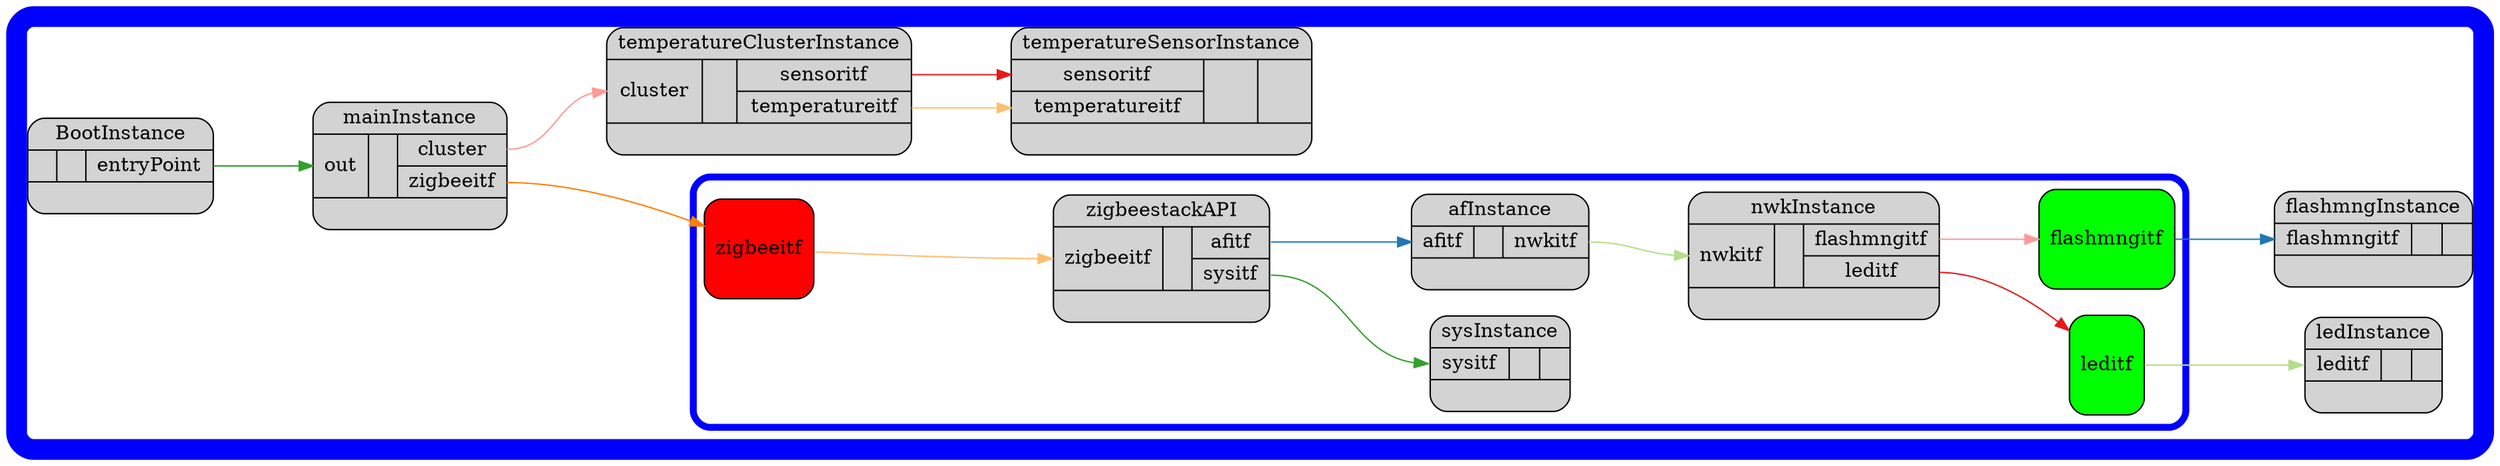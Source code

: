 digraph TopLevel {
rankdir=LR;
ranksep=1;
subgraph cluster_membrane {
URL="/home/sesa206922/mind4seSeleaseScript/mind4se-release-scripts/sh/mind4se-release/target/mind4se-compiler-0.1-SNAPSHOT/mind4se-compiler-0.1-SNAPSHOT/examples/cpp/ZigBeeSensor/src/main/mind/zigBeeSensor.adl"
penwidth=15;
color=blue;
style=rounded;
BootInstanceComp [URL="TopLevel.TopLevel.BootInstance.gv",shape=Mrecord,style=filled,fillcolor=lightgrey,label="BootInstance | {{  } | | { <entryPoint> entryPoint }} | " ];
mainInstanceComp [URL="TopLevel.TopLevel.mainInstance.gv",shape=Mrecord,style=filled,fillcolor=lightgrey,label="mainInstance | {{ <out> out } | | { <cluster> cluster | <zigbeeitf> zigbeeitf }} | " ];
temperatureClusterInstanceComp [URL="TopLevel.TopLevel.temperatureClusterInstance.gv",shape=Mrecord,style=filled,fillcolor=lightgrey,label="temperatureClusterInstance | {{ <cluster> cluster } | | { <sensoritf> sensoritf | <temperatureitf> temperatureitf }} | " ];
temperatureSensorInstanceComp [URL="TopLevel.TopLevel.temperatureSensorInstance.gv",shape=Mrecord,style=filled,fillcolor=lightgrey,label="temperatureSensorInstance | {{ <sensoritf> sensoritf | <temperatureitf> temperatureitf } | | {  }} | " ];
ledInstanceComp [URL="TopLevel.TopLevel.ledInstance.gv",shape=Mrecord,style=filled,fillcolor=lightgrey,label="ledInstance | {{ <leditf> leditf } | | {  }} | " ];
flashmngInstanceComp [URL="TopLevel.TopLevel.flashmngInstance.gv",shape=Mrecord,style=filled,fillcolor=lightgrey,label="flashmngInstance | {{ <flashmngitf> flashmngitf } | | {  }} | " ];
Cltflashmngitf->flashmngInstanceComp:flashmngitf[colorscheme="paired12" color=2];
Cltleditf->ledInstanceComp:leditf[colorscheme="paired12" color=3];
BootInstanceComp:entryPoint->mainInstanceComp:out[colorscheme="paired12" color=4];
mainInstanceComp:cluster->temperatureClusterInstanceComp:cluster[colorscheme="paired12" color=5];
temperatureClusterInstanceComp:sensoritf->temperatureSensorInstanceComp:sensoritf[colorscheme="paired12" color=6];
temperatureClusterInstanceComp:temperatureitf->temperatureSensorInstanceComp:temperatureitf[colorscheme="paired12" color=7];
mainInstanceComp:zigbeeitf->Srvzigbeeitf[colorscheme="paired12" color=8];

subgraph cluster_blank {
penwidth=15;
color=none;
style=rounded;

subgraph cluster_zigBeeStackInstance {
URL="/home/sesa206922/mind4seSeleaseScript/mind4se-release-scripts/sh/mind4se-release/target/mind4se-compiler-0.1-SNAPSHOT/mind4se-compiler-0.1-SNAPSHOT/examples/cpp/ZigBeeSensor/src/main/mind/zigBeeStack.adl"
penwidth=5;
color=blue;
style=rounded;

afInstanceComp [URL="TopLevel.TopLevel.zigBeeStackInstance.afInstance.gv",shape=Mrecord,style=filled,fillcolor=lightgrey,label="afInstance | {{ <afitf> afitf } | | { <nwkitf> nwkitf }} | " ];
nwkInstanceComp [URL="TopLevel.TopLevel.zigBeeStackInstance.nwkInstance.gv",shape=Mrecord,style=filled,fillcolor=lightgrey,label="nwkInstance | {{ <nwkitf> nwkitf } | | { <flashmngitf> flashmngitf | <leditf> leditf }} | " ];
sysInstanceComp [URL="TopLevel.TopLevel.zigBeeStackInstance.sysInstance.gv",shape=Mrecord,style=filled,fillcolor=lightgrey,label="sysInstance | {{ <sysitf> sysitf } | | {  }} | " ];
zigbeestackAPIComp [URL="TopLevel.TopLevel.zigBeeStackInstance.zigbeestackAPI.gv",shape=Mrecord,style=filled,fillcolor=lightgrey,label="zigbeestackAPI | {{ <zigbeeitf> zigbeeitf } | | { <afitf> afitf | <sysitf> sysitf }} | " ];
zigbeestackAPIComp:afitf->afInstanceComp:afitf[colorscheme="paired12" color=2];
afInstanceComp:nwkitf->nwkInstanceComp:nwkitf[colorscheme="paired12" color=3];
zigbeestackAPIComp:sysitf->sysInstanceComp:sysitf[colorscheme="paired12" color=4];
nwkInstanceComp:flashmngitf->Cltflashmngitf[colorscheme="paired12" color=5];
nwkInstanceComp:leditf->Cltleditf[colorscheme="paired12" color=6];
Srvzigbeeitf->zigbeestackAPIComp:zigbeeitf[colorscheme="paired12" color=7];
{rank=source; color=none; Srvzigbeeitf [shape=Mrecord,style=filled,fillcolor=red,label="zigbeeitf", URL="/home/sesa206922/mind4seSeleaseScript/mind4se-release-scripts/sh/mind4se-release/target/mind4se-compiler-0.1-SNAPSHOT/mind4se-compiler-0.1-SNAPSHOT/examples/cpp/ZigBeeSensor/src/main/mind/zigBeeItf.itf", height=1 ];}
{rank=sink; color=none; Cltflashmngitf [shape=Mrecord,style=filled,fillcolor=green,label="flashmngitf", URL="/home/sesa206922/mind4seSeleaseScript/mind4se-release-scripts/sh/mind4se-release/target/mind4se-compiler-0.1-SNAPSHOT/mind4se-compiler-0.1-SNAPSHOT/examples/cpp/ZigBeeSensor/src/main/mind/FlashMngItf.itf", height=1 ];Cltleditf [shape=Mrecord,style=filled,fillcolor=green,label="leditf", URL="/home/sesa206922/mind4seSeleaseScript/mind4se-release-scripts/sh/mind4se-release/target/mind4se-compiler-0.1-SNAPSHOT/mind4se-compiler-0.1-SNAPSHOT/examples/cpp/ZigBeeSensor/src/main/mind/ledItf.itf", height=1 ];}
}
}

}
}
